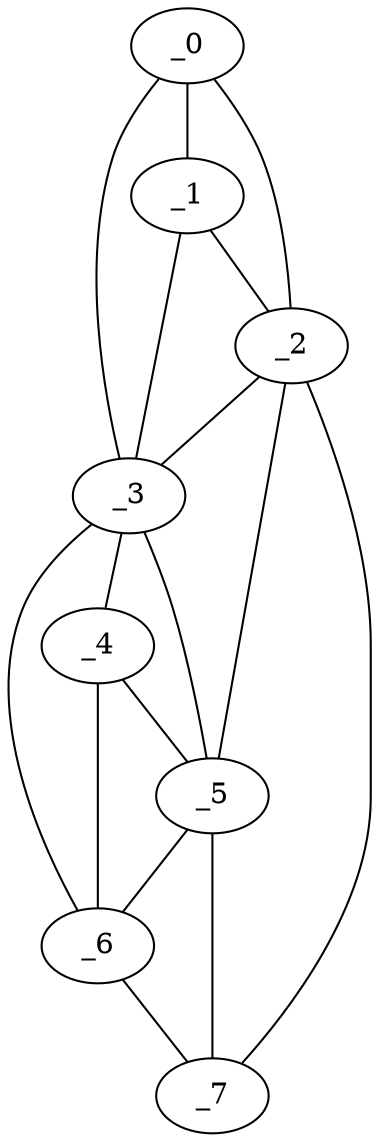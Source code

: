 graph "obj44__190.gxl" {
	_0	 [x=4,
		y=55];
	_1	 [x=53,
		y=58];
	_0 -- _1	 [valence=2];
	_2	 [x=56,
		y=63];
	_0 -- _2	 [valence=1];
	_3	 [x=59,
		y=52];
	_0 -- _3	 [valence=1];
	_1 -- _2	 [valence=2];
	_1 -- _3	 [valence=1];
	_2 -- _3	 [valence=2];
	_5	 [x=69,
		y=62];
	_2 -- _5	 [valence=2];
	_7	 [x=126,
		y=64];
	_2 -- _7	 [valence=1];
	_4	 [x=68,
		y=53];
	_3 -- _4	 [valence=1];
	_3 -- _5	 [valence=1];
	_6	 [x=126,
		y=57];
	_3 -- _6	 [valence=1];
	_4 -- _5	 [valence=2];
	_4 -- _6	 [valence=2];
	_5 -- _6	 [valence=1];
	_5 -- _7	 [valence=1];
	_6 -- _7	 [valence=1];
}
